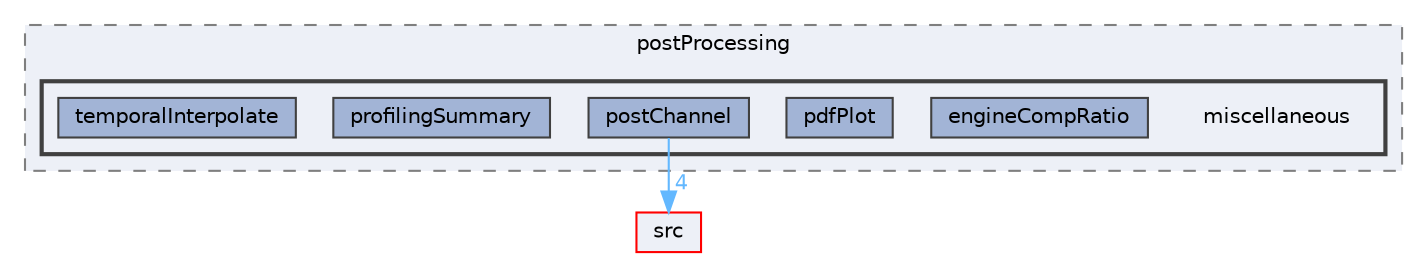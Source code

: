 digraph "applications/utilities/postProcessing/miscellaneous"
{
 // LATEX_PDF_SIZE
  bgcolor="transparent";
  edge [fontname=Helvetica,fontsize=10,labelfontname=Helvetica,labelfontsize=10];
  node [fontname=Helvetica,fontsize=10,shape=box,height=0.2,width=0.4];
  compound=true
  subgraph clusterdir_b0c2b0d6e5b08bdff054b28f26ba51e7 {
    graph [ bgcolor="#edf0f7", pencolor="grey50", label="postProcessing", fontname=Helvetica,fontsize=10 style="filled,dashed", URL="dir_b0c2b0d6e5b08bdff054b28f26ba51e7.html",tooltip=""]
  subgraph clusterdir_2e3c7ef0b2b6965fe976cda0e513e145 {
    graph [ bgcolor="#edf0f7", pencolor="grey25", label="", fontname=Helvetica,fontsize=10 style="filled,bold", URL="dir_2e3c7ef0b2b6965fe976cda0e513e145.html",tooltip=""]
    dir_2e3c7ef0b2b6965fe976cda0e513e145 [shape=plaintext, label="miscellaneous"];
  dir_6f2adf64afcfd03a172d76cc350ab40e [label="engineCompRatio", fillcolor="#a2b4d6", color="grey25", style="filled", URL="dir_6f2adf64afcfd03a172d76cc350ab40e.html",tooltip=""];
  dir_42905428d13b9b886edeba9950866e5a [label="pdfPlot", fillcolor="#a2b4d6", color="grey25", style="filled", URL="dir_42905428d13b9b886edeba9950866e5a.html",tooltip=""];
  dir_a25db855ce6327889412945c30ed383c [label="postChannel", fillcolor="#a2b4d6", color="grey25", style="filled", URL="dir_a25db855ce6327889412945c30ed383c.html",tooltip=""];
  dir_28b74536ec5e7305f45c897016702ecc [label="profilingSummary", fillcolor="#a2b4d6", color="grey25", style="filled", URL="dir_28b74536ec5e7305f45c897016702ecc.html",tooltip=""];
  dir_473dcb0289d71532c08a3d5561dda2b1 [label="temporalInterpolate", fillcolor="#a2b4d6", color="grey25", style="filled", URL="dir_473dcb0289d71532c08a3d5561dda2b1.html",tooltip=""];
  }
  }
  dir_68267d1309a1af8e8297ef4c3efbcdba [label="src", fillcolor="#edf0f7", color="red", style="filled", URL="dir_68267d1309a1af8e8297ef4c3efbcdba.html",tooltip=""];
  dir_a25db855ce6327889412945c30ed383c->dir_68267d1309a1af8e8297ef4c3efbcdba [headlabel="4", labeldistance=1.5 headhref="dir_003013_003729.html" href="dir_003013_003729.html" color="steelblue1" fontcolor="steelblue1"];
}
